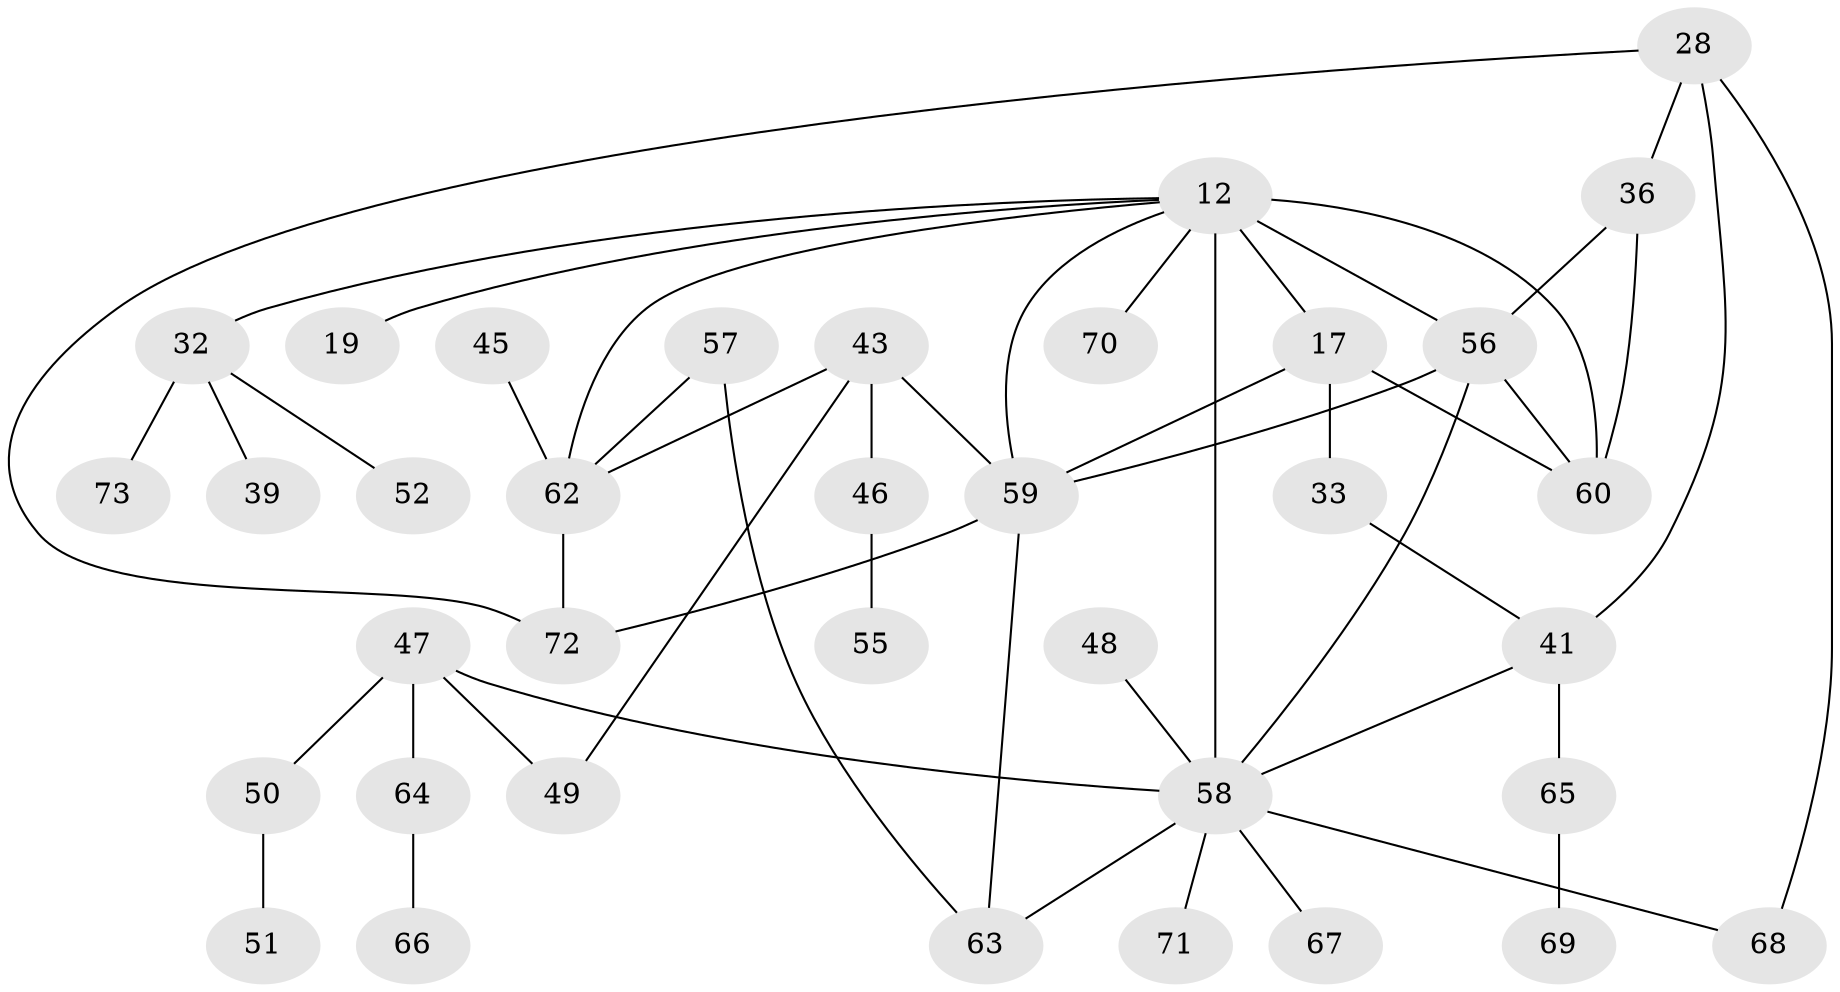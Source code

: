 // original degree distribution, {5: 0.0547945205479452, 7: 0.0273972602739726, 8: 0.0136986301369863, 4: 0.1095890410958904, 2: 0.2876712328767123, 3: 0.2876712328767123, 6: 0.0136986301369863, 1: 0.2054794520547945}
// Generated by graph-tools (version 1.1) at 2025/45/03/04/25 21:45:17]
// undirected, 36 vertices, 50 edges
graph export_dot {
graph [start="1"]
  node [color=gray90,style=filled];
  12 [super="+2+3"];
  17 [super="+7"];
  19;
  28;
  32;
  33;
  36 [super="+16"];
  39;
  41;
  43 [super="+18"];
  45;
  46;
  47 [super="+44"];
  48 [super="+9"];
  49;
  50;
  51;
  52;
  55;
  56 [super="+27+4"];
  57 [super="+22"];
  58 [super="+38+37"];
  59 [super="+53+34"];
  60 [super="+54"];
  62 [super="+30+42"];
  63 [super="+23+61"];
  64;
  65;
  66;
  67;
  68;
  69;
  70 [super="+26"];
  71;
  72 [super="+20+35+31"];
  73;
  12 -- 17 [weight=3];
  12 -- 32;
  12 -- 19;
  12 -- 58 [weight=3];
  12 -- 62 [weight=2];
  12 -- 59;
  12 -- 70;
  12 -- 60;
  12 -- 56;
  17 -- 33;
  17 -- 59;
  17 -- 60;
  28 -- 68;
  28 -- 41;
  28 -- 36;
  28 -- 72;
  32 -- 39;
  32 -- 52;
  32 -- 73;
  33 -- 41;
  36 -- 60 [weight=2];
  36 -- 56 [weight=2];
  41 -- 65;
  41 -- 58 [weight=2];
  43 -- 46;
  43 -- 49;
  43 -- 62 [weight=2];
  43 -- 59;
  45 -- 62;
  46 -- 55;
  47 -- 64;
  47 -- 49;
  47 -- 58 [weight=2];
  47 -- 50;
  48 -- 58;
  50 -- 51;
  56 -- 60;
  56 -- 59 [weight=2];
  56 -- 58;
  57 -- 62;
  57 -- 63;
  58 -- 67;
  58 -- 71;
  58 -- 68;
  58 -- 63;
  59 -- 63;
  59 -- 72 [weight=2];
  62 -- 72 [weight=2];
  64 -- 66;
  65 -- 69;
}
